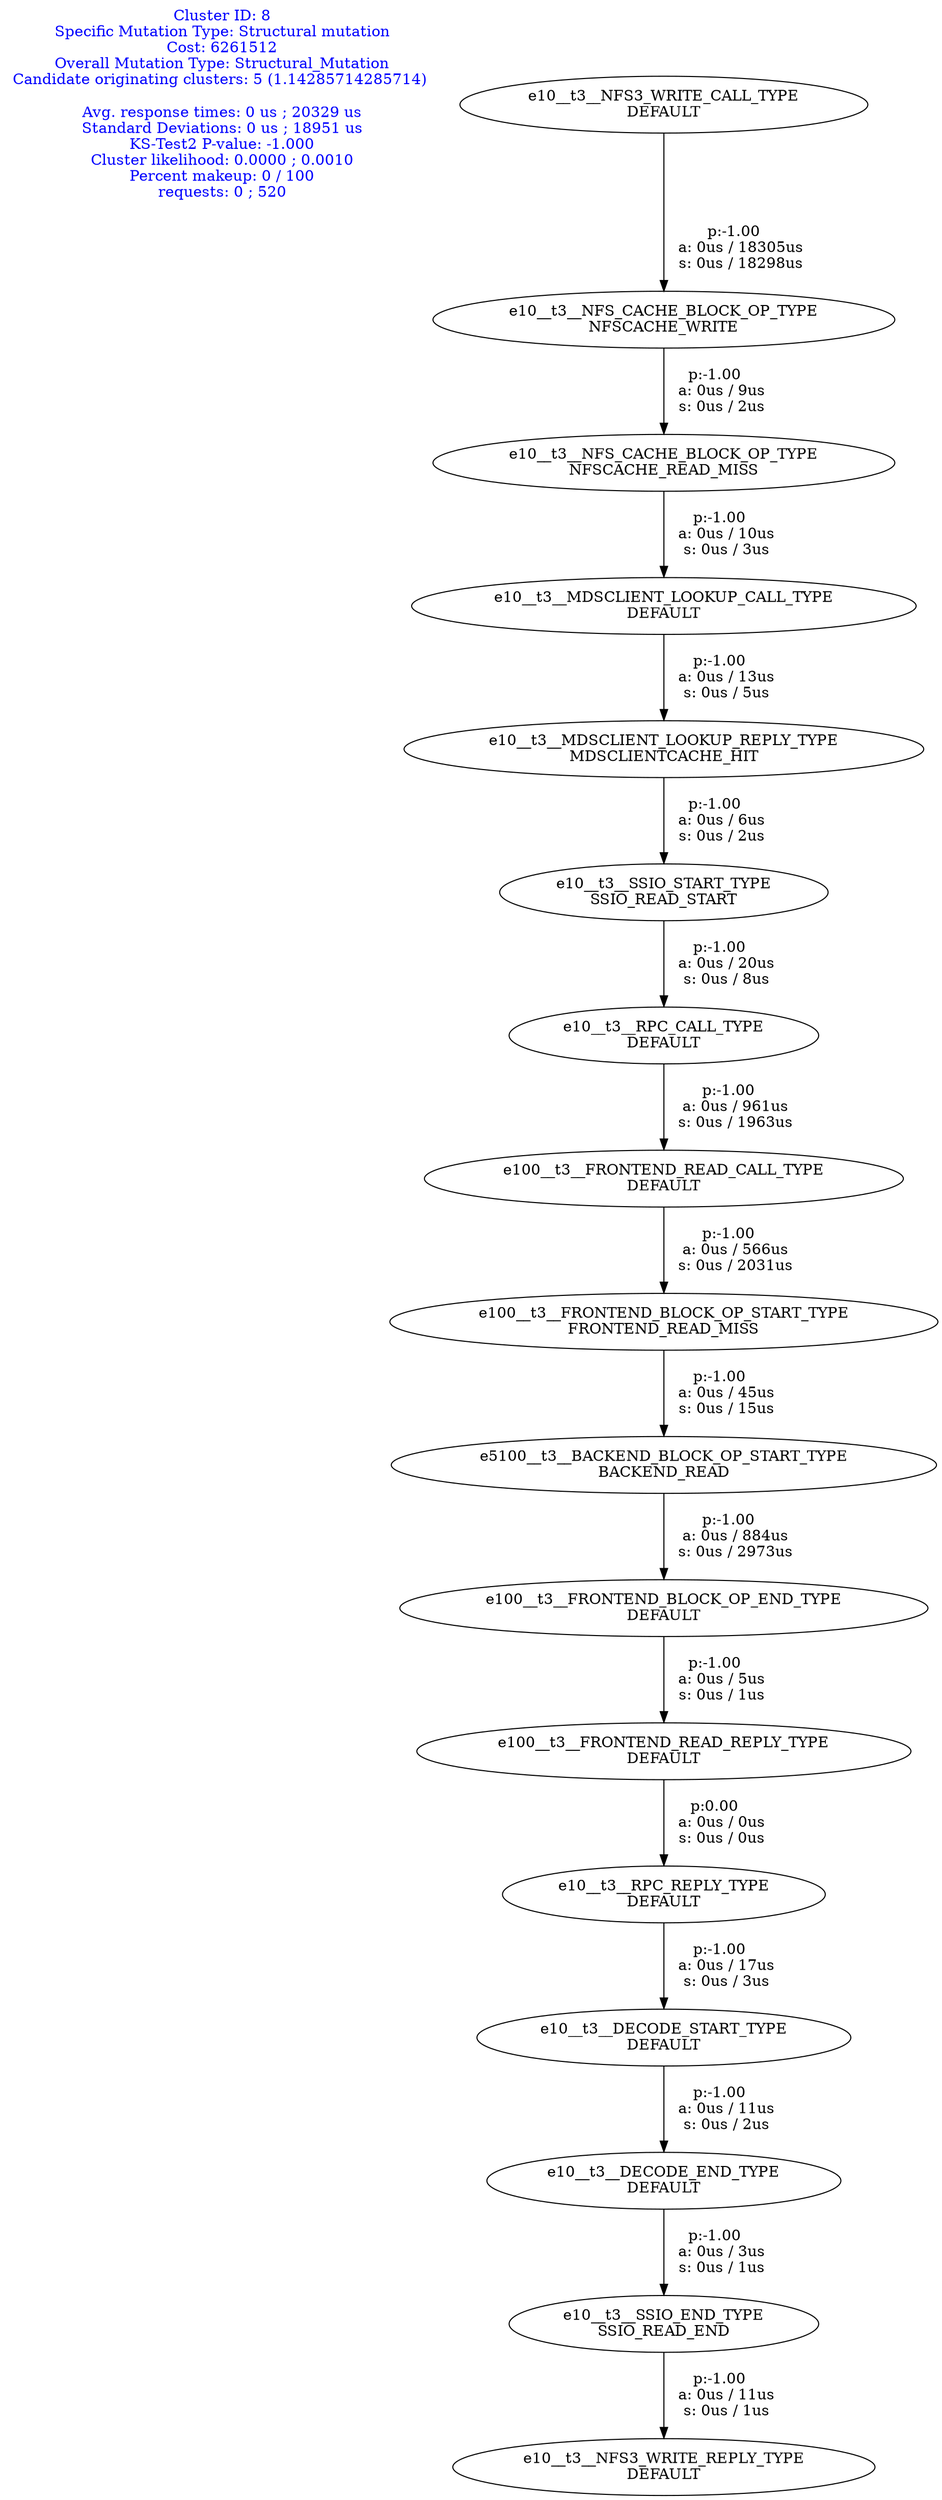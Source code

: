 # 135615  R: 22325.095000 usecs RT: 391064376.355000 usecs
Digraph G {
1 [fontcolor="blue" shape="plaintext" label="Cluster ID: 8\nSpecific Mutation Type: Structural mutation\nCost: 6261512\nOverall Mutation Type: Structural_Mutation\nCandidate originating clusters: 5 (1.14285714285714) \n\nAvg. response times: 0 us ; 20329 us\nStandard Deviations: 0 us ; 18951 us\nKS-Test2 P-value: -1.000\nCluster likelihood: 0.0000 ; 0.0010\nPercent makeup: 0 / 100\nrequests: 0 ; 520"]
6368795242136490.6368795242172940 [label="e10__t3__DECODE_START_TYPE\nDEFAULT"]
6368795242136490.6368795242206420 [label="e10__t3__DECODE_END_TYPE\nDEFAULT"]
6368795242136490.6368795242217415 [label="e10__t3__SSIO_END_TYPE\nSSIO_READ_END"]
6368795242136490.6368795242250925 [label="e10__t3__NFS3_WRITE_REPLY_TYPE\nDEFAULT"]
6368823197284207.6368795242110802 [label="e10__t3__RPC_REPLY_TYPE\nDEFAULT"]
6368795239885867.6368823196573912 [label="e100__t3__FRONTEND_READ_CALL_TYPE\nDEFAULT"]
6368795239885867.6368823196958872 [label="e100__t3__FRONTEND_BLOCK_OP_START_TYPE\nFRONTEND_READ_MISS"]
6368795239885867.6368823197120220 [label="e5100__t3__BACKEND_BLOCK_OP_START_TYPE\nBACKEND_READ"]
6368795239885867.6368823197263860 [label="e100__t3__FRONTEND_BLOCK_OP_END_TYPE\nDEFAULT"]
6368795239885867.6368823197278230 [label="e100__t3__FRONTEND_READ_REPLY_TYPE\nDEFAULT"]
6368795239844227.6368795239878915 [label="e10__t3__RPC_CALL_TYPE\nDEFAULT"]
6368795175275107.6368795175275640 [label="e10__t3__NFS3_WRITE_CALL_TYPE\nDEFAULT"]
6368795175275107.6368795239702485 [label="e10__t3__NFS_CACHE_BLOCK_OP_TYPE\nNFSCACHE_WRITE"]
6368795175275107.6368795239735057 [label="e10__t3__NFS_CACHE_BLOCK_OP_TYPE\nNFSCACHE_READ_MISS"]
6368795175275107.6368795239764600 [label="e10__t3__MDSCLIENT_LOOKUP_CALL_TYPE\nDEFAULT"]
6368795175275107.6368795239803322 [label="e10__t3__MDSCLIENT_LOOKUP_REPLY_TYPE\nMDSCLIENTCACHE_HIT"]
6368795175275107.6368795239823632 [label="e10__t3__SSIO_START_TYPE\nSSIO_READ_START"]
6368795175275107.6368795175275640 -> 6368795175275107.6368795239702485 [color="black" label="p:-1.00\n   a: 0us / 18305us\n   s: 0us / 18298us"]
6368795175275107.6368795239702485 -> 6368795175275107.6368795239735057 [color="black" label="p:-1.00\n   a: 0us / 9us\n   s: 0us / 2us"]
6368795175275107.6368795239735057 -> 6368795175275107.6368795239764600 [color="black" label="p:-1.00\n   a: 0us / 10us\n   s: 0us / 3us"]
6368795175275107.6368795239764600 -> 6368795175275107.6368795239803322 [color="black" label="p:-1.00\n   a: 0us / 13us\n   s: 0us / 5us"]
6368795175275107.6368795239803322 -> 6368795175275107.6368795239823632 [color="black" label="p:-1.00\n   a: 0us / 6us\n   s: 0us / 2us"]
6368795175275107.6368795239823632 -> 6368795239844227.6368795239878915 [color="black" label="p:-1.00\n   a: 0us / 20us\n   s: 0us / 8us"]
6368795239844227.6368795239878915 -> 6368795239885867.6368823196573912 [color="black" label="p:-1.00\n   a: 0us / 961us\n   s: 0us / 1963us"]
6368795239885867.6368823196573912 -> 6368795239885867.6368823196958872 [color="black" label="p:-1.00\n   a: 0us / 566us\n   s: 0us / 2031us"]
6368795239885867.6368823196958872 -> 6368795239885867.6368823197120220 [color="black" label="p:-1.00\n   a: 0us / 45us\n   s: 0us / 15us"]
6368795239885867.6368823197120220 -> 6368795239885867.6368823197263860 [color="black" label="p:-1.00\n   a: 0us / 884us\n   s: 0us / 2973us"]
6368795239885867.6368823197263860 -> 6368795239885867.6368823197278230 [color="black" label="p:-1.00\n   a: 0us / 5us\n   s: 0us / 1us"]
6368795239885867.6368823197278230 -> 6368823197284207.6368795242110802 [color="black" label="p:0.00\n   a: 0us / 0us\n   s: 0us / 0us"]
6368823197284207.6368795242110802 -> 6368795242136490.6368795242172940 [color="black" label="p:-1.00\n   a: 0us / 17us\n   s: 0us / 3us"]
6368795242136490.6368795242172940 -> 6368795242136490.6368795242206420 [color="black" label="p:-1.00\n   a: 0us / 11us\n   s: 0us / 2us"]
6368795242136490.6368795242206420 -> 6368795242136490.6368795242217415 [color="black" label="p:-1.00\n   a: 0us / 3us\n   s: 0us / 1us"]
6368795242136490.6368795242217415 -> 6368795242136490.6368795242250925 [color="black" label="p:-1.00\n   a: 0us / 11us\n   s: 0us / 1us"]
}
# 3  R: 53.790597 usecs RT: 23060482.829943 usecs
Digraph G {
1 [fontcolor="blue" shape="plaintext" label="Cluster ID: 9\nSpecific Mutation Type: Structural mutation\nCost: 0\nOverall Mutation Type: Structural_Mutation and_Response_Time_Change\nCandidate originating clusters: \n\nAvg. response times: 8748 us ; 4408 us\nStandard Deviations: 40831 us ; 15889 us\nKS-Test2 P-value: 0.000\nCluster likelihood: 0.1353 ; 0.3783\nPercent makeup: 8 / 92\nrequests: 18199 ; 203061"]
6349324424636160.6349324424637232 [label="e10__t3__NFS3_WRITE_CALL_TYPE\nDEFAULT"]
6349324424636160.6349324424666205 [label="e10__t3__NFS_CACHE_BLOCK_OP_TYPE\nNFSCACHE_WRITE"]
6349324424636160.6349324424798550 [label="e10__t3__NFS3_WRITE_REPLY_TYPE\nDEFAULT"]
6349324424636160.6349324424637232 -> 6349324424636160.6349324424666205 [color="red" label="p:0.00\n   a: 8731us / 4403us\n   s: 40829us / 15888us"]
6349324424636160.6349324424666205 -> 6349324424636160.6349324424798550 [color="black" label="p:1.00\n   a: 17us / 6us\n   s: 6us / 3us"]
}
# 268866  R: 11.340000 usecs RT: 1097480967.815000 usecs
Digraph G {
1 [fontcolor="blue" shape="plaintext" label="Cluster ID: 4\nSpecific Mutation Type: Structural mutation\nCost: 0\nOverall Mutation Type: Structural_Mutation\nCandidate originating clusters: \n\nAvg. response times: 0 us ; 1147 us\nStandard Deviations: 0 us ; 1239 us\nKS-Test2 P-value: -1.000\nCluster likelihood: 0.0000 ; 0.3741\nPercent makeup: 0 / 100\nrequests: 0 ; 200823"]
6370914425049472.6370914425050020 [label="e10__t3__NFS3_READ_CALL_TYPE\nDEFAULT"]
6370914425049472.6370914425070382 [label="e10__t3__NFS_CACHE_BLOCK_OP_TYPE\nNFSCACHE_READ_HIT"]
6370914425049472.6370914425084040 [label="e10__t3__NFS3_READ_REPLY_TYPE\nDEFAULT"]
6370914425049472.6370914425050020 -> 6370914425049472.6370914425070382 [color="black" label="p:-1.00\n   a: 0us / 1142us\n   s: 0us / 1239us"]
6370914425049472.6370914425070382 -> 6370914425049472.6370914425084040 [color="black" label="p:-1.00\n   a: 0us / 5us\n   s: 0us / 2us"]
}
# 134431  R: 32491.007333 usecs RT: 385367170.405000 usecs
Digraph G {
1 [fontcolor="blue" shape="plaintext" label="Cluster ID: 17\nSpecific Mutation Type: Structural mutation\nCost: -41755410\nOverall Mutation Type: Structural_Mutation\nCandidate originating clusters: 5 (1.13333333333333) \n\nAvg. response times: 0 us ; 7015 us\nStandard Deviations: 0 us ; 17872 us\nKS-Test2 P-value: -1.000\nCluster likelihood: 0.0000 ; 0.0611\nPercent makeup: 0 / 100\nrequests: 0 ; 32824"]
6368778181036545.6368778181054665 [label="e10__t3__DECODE_START_TYPE\nDEFAULT"]
6368778181036545.6368778181087410 [label="e10__t3__DECODE_END_TYPE\nDEFAULT"]
6368778181036545.6368778181097700 [label="e10__t3__SSIO_END_TYPE\nSSIO_READ_END"]
6368778181036545.6368778181130812 [label="e10__t3__NFS3_WRITE_REPLY_TYPE\nDEFAULT"]
6368806135775445.6368778181010340 [label="e10__t3__RPC_REPLY_TYPE\nDEFAULT"]
6368778084000345.6368806040218192 [label="e100__t3__FRONTEND_READ_CALL_TYPE\nDEFAULT"]
6368778084000345.6368806119008122 [label="e100__t3__FRONTEND_BLOCK_OP_START_TYPE\nFRONTEND_READ_MISS"]
6368778084000345.6368806119043980 [label="e100__t3__FRONTEND_BLOCK_OP_START_TYPE\nFRONTEND_EVICT"]
6368778084000345.6368806119230250 [label="e5100__t3__BACKEND_BLOCK_OP_START_TYPE\nBACKEND_READ"]
6368778084000345.6368806135730527 [label="e100__t3__FRONTEND_BLOCK_OP_END_TYPE\nDEFAULT"]
6368778084000345.6368806135767247 [label="e100__t3__FRONTEND_READ_REPLY_TYPE\nDEFAULT"]
6368778083942265.6368778083991757 [label="e10__t3__RPC_CALL_TYPE\nDEFAULT"]
6368778083656072.6368778083657790 [label="e10__t3__NFS3_WRITE_CALL_TYPE\nDEFAULT"]
6368778083656072.6368778083685525 [label="e10__t3__NFS_CACHE_BLOCK_OP_TYPE\nNFSCACHE_WRITE"]
6368778083656072.6368778083720752 [label="e10__t3__NFS_CACHE_BLOCK_OP_TYPE\nNFSCACHE_READ_MISS"]
6368778083656072.6368778083762062 [label="e10__t3__MDSCLIENT_LOOKUP_CALL_TYPE\nDEFAULT"]
6368778083656072.6368778083844322 [label="e10__t3__MDSCLIENT_LOOKUP_REPLY_TYPE\nMDSCLIENTCACHE_HIT"]
6368778083656072.6368778083862255 [label="e10__t3__SSIO_START_TYPE\nSSIO_READ_START"]
6368778083656072.6368778083657790 -> 6368778083656072.6368778083685525 [color="black" label="p:-1.00\n   a: 0us / 5571us\n   s: 0us / 16223us"]
6368778083656072.6368778083685525 -> 6368778083656072.6368778083720752 [color="black" label="p:-1.00\n   a: 0us / 7us\n   s: 0us / 2us"]
6368778083656072.6368778083720752 -> 6368778083656072.6368778083762062 [color="black" label="p:-1.00\n   a: 0us / 8us\n   s: 0us / 2us"]
6368778083656072.6368778083762062 -> 6368778083656072.6368778083844322 [color="black" label="p:-1.00\n   a: 0us / 10us\n   s: 0us / 2us"]
6368778083656072.6368778083844322 -> 6368778083656072.6368778083862255 [color="black" label="p:-1.00\n   a: 0us / 4us\n   s: 0us / 1us"]
6368778083656072.6368778083862255 -> 6368778083942265.6368778083991757 [color="black" label="p:-1.00\n   a: 0us / 14us\n   s: 0us / 2us"]
6368778083942265.6368778083991757 -> 6368778084000345.6368806040218192 [color="black" label="p:-1.00\n   a: 0us / 681us\n   s: 0us / 2251us"]
6368778084000345.6368806040218192 -> 6368778084000345.6368806119008122 [color="black" label="p:-1.00\n   a: 0us / 274us\n   s: 0us / 2764us"]
6368778084000345.6368806119008122 -> 6368778084000345.6368806119043980 [color="black" label="p:-1.00\n   a: 0us / 4us\n   s: 0us / 1us"]
6368778084000345.6368806119043980 -> 6368778084000345.6368806119230250 [color="black" label="p:-1.00\n   a: 0us / 49us\n   s: 0us / 149us"]
6368778084000345.6368806119230250 -> 6368778084000345.6368806135730527 [color="black" label="p:-1.00\n   a: 0us / 559us\n   s: 0us / 2997us"]
6368778084000345.6368806135730527 -> 6368778084000345.6368806135767247 [color="black" label="p:-1.00\n   a: 0us / 4us\n   s: 0us / 1us"]
6368778084000345.6368806135767247 -> 6368806135775445.6368778181010340 [color="black" label="p:0.00\n   a: 0us / 0us\n   s: 0us / 0us"]
6368806135775445.6368778181010340 -> 6368778181036545.6368778181054665 [color="black" label="p:-1.00\n   a: 0us / 15us\n   s: 0us / 5us"]
6368778181036545.6368778181054665 -> 6368778181036545.6368778181087410 [color="black" label="p:-1.00\n   a: 0us / 12us\n   s: 0us / 3us"]
6368778181036545.6368778181087410 -> 6368778181036545.6368778181097700 [color="black" label="p:-1.00\n   a: 0us / 2us\n   s: 0us / 1us"]
6368778181036545.6368778181097700 -> 6368778181036545.6368778181130812 [color="black" label="p:-1.00\n   a: 0us / 9us\n   s: 0us / 2us"]
}
# 3  R: 53.790597 usecs RT: 23060482.829943 usecs
Digraph G {
1 [fontcolor="blue" shape="plaintext" label="Cluster ID: 9\nSpecific Mutation Type: Response time change\nCost: -78983841\nOverall Mutation Type: Structural_Mutation and_Response_Time_Change\nCandidate originating clusters: \n\nAvg. response times: 8748 us ; 4408 us\nStandard Deviations: 40831 us ; 15889 us\nKS-Test2 P-value: 0.000\nCluster likelihood: 0.1353 ; 0.3783\nPercent makeup: 8 / 92\nrequests: 18199 ; 203061"]
6349324424636160.6349324424637232 [label="e10__t3__NFS3_WRITE_CALL_TYPE\nDEFAULT"]
6349324424636160.6349324424666205 [label="e10__t3__NFS_CACHE_BLOCK_OP_TYPE\nNFSCACHE_WRITE"]
6349324424636160.6349324424798550 [label="e10__t3__NFS3_WRITE_REPLY_TYPE\nDEFAULT"]
6349324424636160.6349324424637232 -> 6349324424636160.6349324424666205 [color="red" label="p:0.00\n   a: 8731us / 4403us\n   s: 40829us / 15888us"]
6349324424636160.6349324424666205 -> 6349324424636160.6349324424798550 [color="black" label="p:1.00\n   a: 17us / 6us\n   s: 6us / 3us"]
}
# 10  R: 406.007333 usecs RT: 109657.445000 usecs
Digraph G {
1 [fontcolor="blue" shape="plaintext" label="Cluster ID: 6\nSpecific Mutation Type: Structural mutation\nCost: -190834916\nOverall Mutation Type: Structural_Mutation\nCandidate originating clusters: 5 (1.18181818181818) \n\nAvg. response times: 0 us ; 2405 us\nStandard Deviations: 0 us ; 12259 us\nKS-Test2 P-value: -1.000\nCluster likelihood: 0.0000 ; 0.0604\nPercent makeup: 0 / 100\nrequests: 0 ; 32443"]
6367622311727302.6367622312029125 [label="e10__t3__RPC_REPLY_TYPE\nDEFAULT"]
6367622311727302.6367622312199172 [label="e10__t3__MDSCLIENT_LOOKUP_REPLY_TYPE\nMDSCLIENTCACHE_MISS"]
6367622311727302.6367622312336932 [label="e10__t3__NFS3_WRITE_REPLY_TYPE\nDEFAULT"]
6367622311220730.6367622311355100 [label="e4__t3__RPC_SERVER_CALL_RECEIVED_TYPE\nDEFAULT"]
6367622311220730.6367622311374375 [label="e4__t3__MDS_LOOKUPEXTRA_CALL_TYPE\nDEFAULT"]
6367622311220730.6367622311463490 [label="e4__t3__MDS_LOCK_ACQUIRE_TYPE\nDEFAULT"]
6367622311220730.6367622311490745 [label="e4__t3__MDS_LOCK_RELEASE_TYPE\nDEFAULT"]
6367622311220730.6367622311502167 [label="e4__t3__MDS_LOOKUPEXTRA_REPLY_TYPE\nDEFAULT"]
6367622311220730.6367622311720702 [label="e4__t3__RPC_SERVER_REPLY_SENT_TYPE\nDEFAULT"]
6367622311118377.6367622311118910 [label="e10__t3__NFS3_WRITE_CALL_TYPE\nDEFAULT"]
6367622311118377.6367622311131765 [label="e10__t3__NFS_CACHE_BLOCK_OP_TYPE\nNFSCACHE_WRITE"]
6367622311118377.6367622311141455 [label="e10__t3__NFS_CACHE_BLOCK_OP_TYPE\nNFSCACHE_READ_MISS"]
6367622311118377.6367622311162485 [label="e10__t3__MDSCLIENT_LOOKUP_CALL_TYPE\nDEFAULT"]
6367622311118377.6367622311214640 [label="e10__t3__RPC_CALL_TYPE\nDEFAULT"]
6367622311118377.6367622311118910 -> 6367622311118377.6367622311131765 [color="black" label="p:-1.00\n   a: 0us / 1955us\n   s: 0us / 12252us"]
6367622311118377.6367622311131765 -> 6367622311118377.6367622311141455 [color="black" label="p:-1.00\n   a: 0us / 6us\n   s: 0us / 3us"]
6367622311118377.6367622311141455 -> 6367622311118377.6367622311162485 [color="black" label="p:-1.00\n   a: 0us / 8us\n   s: 0us / 4us"]
6367622311118377.6367622311162485 -> 6367622311118377.6367622311214640 [color="black" label="p:-1.00\n   a: 0us / 21us\n   s: 0us / 6us"]
6367622311118377.6367622311214640 -> 6367622311220730.6367622311355100 [color="black" label="p:-1.00\n   a: 0us / 205us\n   s: 0us / 48us"]
6367622311220730.6367622311355100 -> 6367622311220730.6367622311374375 [color="black" label="p:-1.00\n   a: 0us / 6us\n   s: 0us / 3us"]
6367622311220730.6367622311374375 -> 6367622311220730.6367622311463490 [color="black" label="p:-1.00\n   a: 0us / 26us\n   s: 0us / 7us"]
6367622311220730.6367622311463490 -> 6367622311220730.6367622311490745 [color="black" label="p:-1.00\n   a: 0us / 15us\n   s: 0us / 5us"]
6367622311220730.6367622311490745 -> 6367622311220730.6367622311502167 [color="black" label="p:-1.00\n   a: 0us / 4us\n   s: 0us / 3us"]
6367622311220730.6367622311502167 -> 6367622311220730.6367622311720702 [color="black" label="p:-1.00\n   a: 0us / 77us\n   s: 0us / 15us"]
6367622311220730.6367622311720702 -> 6367622311727302.6367622312029125 [color="black" label="p:-1.00\n   a: 0us / 117us\n   s: 0us / 22us"]
6367622311727302.6367622312029125 -> 6367622311727302.6367622312199172 [color="black" label="p:-1.00\n   a: 0us / 75us\n   s: 0us / 12us"]
6367622311727302.6367622312199172 -> 6367622311727302.6367622312336932 [color="black" label="p:-1.00\n   a: 0us / 22us\n   s: 0us / 12us"]
}
